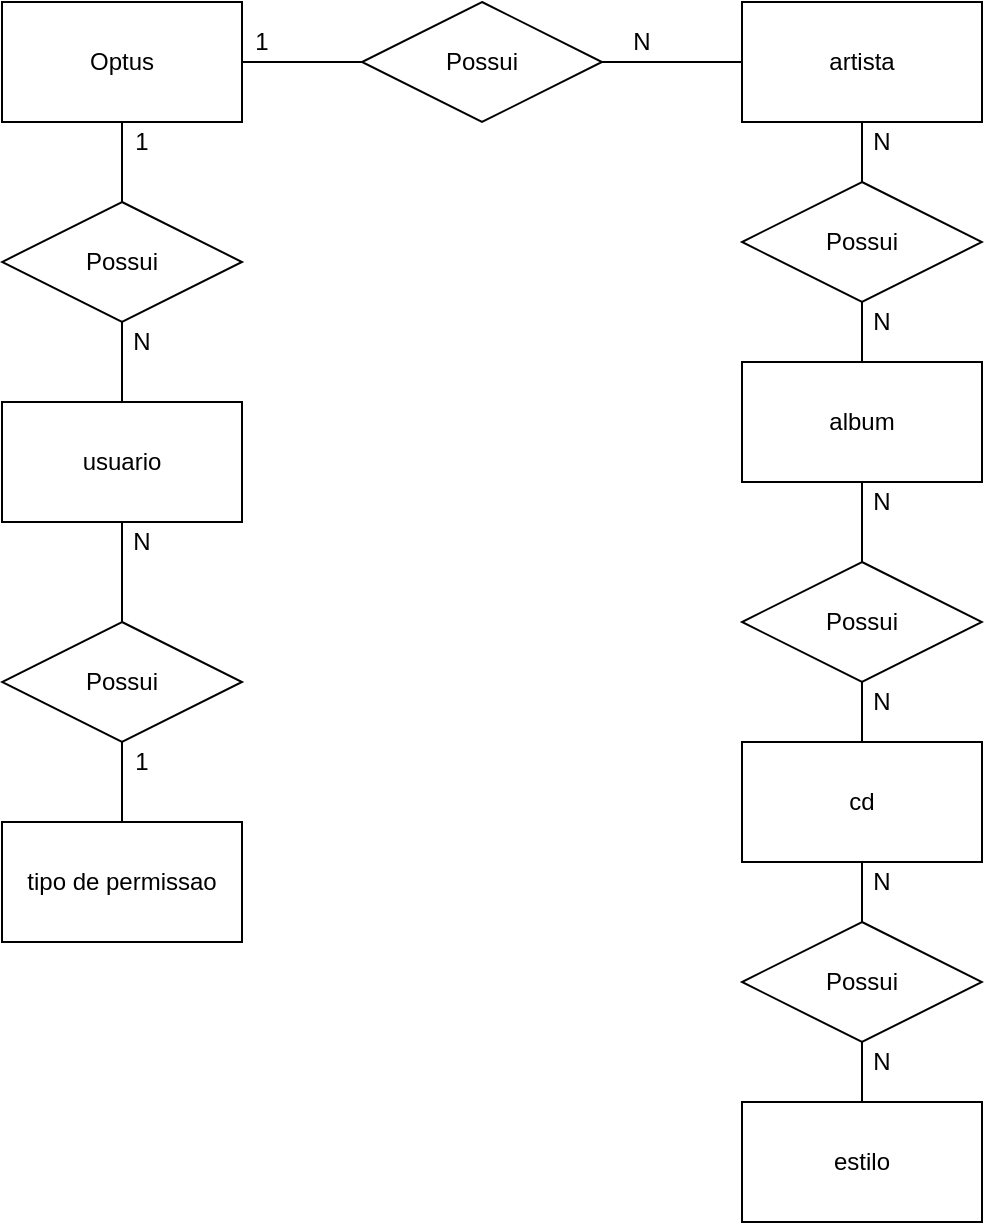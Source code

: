 <mxfile version="14.9.3" type="device"><diagram id="IxwCvXb31Fh1ktD3SyFv" name="Page-1"><mxGraphModel dx="1422" dy="794" grid="1" gridSize="10" guides="1" tooltips="1" connect="1" arrows="1" fold="1" page="1" pageScale="1" pageWidth="827" pageHeight="1169" math="0" shadow="0"><root><mxCell id="0"/><mxCell id="1" parent="0"/><mxCell id="POcAe_bo51QSspVAU9IW-7" value="" style="edgeStyle=orthogonalEdgeStyle;rounded=0;orthogonalLoop=1;jettySize=auto;html=1;endArrow=none;endFill=0;" edge="1" parent="1" source="POcAe_bo51QSspVAU9IW-1" target="POcAe_bo51QSspVAU9IW-5"><mxGeometry relative="1" as="geometry"/></mxCell><mxCell id="POcAe_bo51QSspVAU9IW-22" value="" style="edgeStyle=orthogonalEdgeStyle;rounded=0;orthogonalLoop=1;jettySize=auto;html=1;endArrow=none;endFill=0;" edge="1" parent="1" source="POcAe_bo51QSspVAU9IW-1" target="POcAe_bo51QSspVAU9IW-21"><mxGeometry relative="1" as="geometry"/></mxCell><mxCell id="POcAe_bo51QSspVAU9IW-1" value="Optus" style="rounded=0;whiteSpace=wrap;html=1;" vertex="1" parent="1"><mxGeometry x="140" y="170" width="120" height="60" as="geometry"/></mxCell><mxCell id="POcAe_bo51QSspVAU9IW-28" value="" style="edgeStyle=orthogonalEdgeStyle;rounded=0;orthogonalLoop=1;jettySize=auto;html=1;endArrow=none;endFill=0;" edge="1" parent="1" source="POcAe_bo51QSspVAU9IW-2" target="POcAe_bo51QSspVAU9IW-24"><mxGeometry relative="1" as="geometry"/></mxCell><mxCell id="POcAe_bo51QSspVAU9IW-2" value="artista" style="rounded=0;whiteSpace=wrap;html=1;" vertex="1" parent="1"><mxGeometry x="510" y="170" width="120" height="60" as="geometry"/></mxCell><mxCell id="POcAe_bo51QSspVAU9IW-30" value="" style="edgeStyle=orthogonalEdgeStyle;rounded=0;orthogonalLoop=1;jettySize=auto;html=1;endArrow=none;endFill=0;" edge="1" parent="1" source="POcAe_bo51QSspVAU9IW-3" target="POcAe_bo51QSspVAU9IW-24"><mxGeometry relative="1" as="geometry"/></mxCell><mxCell id="POcAe_bo51QSspVAU9IW-31" value="" style="edgeStyle=orthogonalEdgeStyle;rounded=0;orthogonalLoop=1;jettySize=auto;html=1;endArrow=none;endFill=0;" edge="1" parent="1" source="POcAe_bo51QSspVAU9IW-3" target="POcAe_bo51QSspVAU9IW-25"><mxGeometry relative="1" as="geometry"/></mxCell><mxCell id="POcAe_bo51QSspVAU9IW-3" value="album" style="rounded=0;whiteSpace=wrap;html=1;" vertex="1" parent="1"><mxGeometry x="510" y="350" width="120" height="60" as="geometry"/></mxCell><mxCell id="POcAe_bo51QSspVAU9IW-33" value="" style="edgeStyle=orthogonalEdgeStyle;rounded=0;orthogonalLoop=1;jettySize=auto;html=1;endArrow=none;endFill=0;" edge="1" parent="1" source="POcAe_bo51QSspVAU9IW-4" target="POcAe_bo51QSspVAU9IW-25"><mxGeometry relative="1" as="geometry"/></mxCell><mxCell id="POcAe_bo51QSspVAU9IW-4" value="cd" style="rounded=0;whiteSpace=wrap;html=1;" vertex="1" parent="1"><mxGeometry x="510" y="540" width="120" height="60" as="geometry"/></mxCell><mxCell id="POcAe_bo51QSspVAU9IW-8" value="" style="edgeStyle=orthogonalEdgeStyle;rounded=0;orthogonalLoop=1;jettySize=auto;html=1;endArrow=none;endFill=0;" edge="1" parent="1" source="POcAe_bo51QSspVAU9IW-5" target="POcAe_bo51QSspVAU9IW-6"><mxGeometry relative="1" as="geometry"/></mxCell><mxCell id="POcAe_bo51QSspVAU9IW-5" value="Possui" style="shape=rhombus;perimeter=rhombusPerimeter;whiteSpace=wrap;html=1;align=center;" vertex="1" parent="1"><mxGeometry x="140" y="270" width="120" height="60" as="geometry"/></mxCell><mxCell id="POcAe_bo51QSspVAU9IW-16" value="" style="edgeStyle=orthogonalEdgeStyle;rounded=0;orthogonalLoop=1;jettySize=auto;html=1;endArrow=none;endFill=0;" edge="1" parent="1" source="POcAe_bo51QSspVAU9IW-6" target="POcAe_bo51QSspVAU9IW-15"><mxGeometry relative="1" as="geometry"/></mxCell><mxCell id="POcAe_bo51QSspVAU9IW-6" value="usuario" style="rounded=0;whiteSpace=wrap;html=1;" vertex="1" parent="1"><mxGeometry x="140" y="370" width="120" height="60" as="geometry"/></mxCell><mxCell id="POcAe_bo51QSspVAU9IW-11" value="1" style="text;html=1;strokeColor=none;fillColor=none;align=center;verticalAlign=middle;whiteSpace=wrap;rounded=0;" vertex="1" parent="1"><mxGeometry x="190" y="230" width="40" height="20" as="geometry"/></mxCell><mxCell id="POcAe_bo51QSspVAU9IW-12" value="N" style="text;html=1;strokeColor=none;fillColor=none;align=center;verticalAlign=middle;whiteSpace=wrap;rounded=0;" vertex="1" parent="1"><mxGeometry x="190" y="330" width="40" height="20" as="geometry"/></mxCell><mxCell id="POcAe_bo51QSspVAU9IW-15" value="tipo de permissao" style="rounded=0;whiteSpace=wrap;html=1;" vertex="1" parent="1"><mxGeometry x="140" y="580" width="120" height="60" as="geometry"/></mxCell><mxCell id="POcAe_bo51QSspVAU9IW-17" value="Possui" style="shape=rhombus;perimeter=rhombusPerimeter;whiteSpace=wrap;html=1;align=center;" vertex="1" parent="1"><mxGeometry x="140" y="480" width="120" height="60" as="geometry"/></mxCell><mxCell id="POcAe_bo51QSspVAU9IW-18" value="N" style="text;html=1;strokeColor=none;fillColor=none;align=center;verticalAlign=middle;whiteSpace=wrap;rounded=0;" vertex="1" parent="1"><mxGeometry x="190" y="430" width="40" height="20" as="geometry"/></mxCell><mxCell id="POcAe_bo51QSspVAU9IW-19" value="1" style="text;html=1;strokeColor=none;fillColor=none;align=center;verticalAlign=middle;whiteSpace=wrap;rounded=0;" vertex="1" parent="1"><mxGeometry x="190" y="540" width="40" height="20" as="geometry"/></mxCell><mxCell id="POcAe_bo51QSspVAU9IW-23" value="" style="edgeStyle=orthogonalEdgeStyle;rounded=0;orthogonalLoop=1;jettySize=auto;html=1;endArrow=none;endFill=0;" edge="1" parent="1" source="POcAe_bo51QSspVAU9IW-21" target="POcAe_bo51QSspVAU9IW-2"><mxGeometry relative="1" as="geometry"/></mxCell><mxCell id="POcAe_bo51QSspVAU9IW-21" value="Possui" style="shape=rhombus;perimeter=rhombusPerimeter;whiteSpace=wrap;html=1;align=center;" vertex="1" parent="1"><mxGeometry x="320" y="170" width="120" height="60" as="geometry"/></mxCell><mxCell id="POcAe_bo51QSspVAU9IW-24" value="Possui" style="shape=rhombus;perimeter=rhombusPerimeter;whiteSpace=wrap;html=1;align=center;" vertex="1" parent="1"><mxGeometry x="510" y="260" width="120" height="60" as="geometry"/></mxCell><mxCell id="POcAe_bo51QSspVAU9IW-25" value="Possui" style="shape=rhombus;perimeter=rhombusPerimeter;whiteSpace=wrap;html=1;align=center;" vertex="1" parent="1"><mxGeometry x="510" y="450" width="120" height="60" as="geometry"/></mxCell><mxCell id="POcAe_bo51QSspVAU9IW-34" value="" style="edgeStyle=orthogonalEdgeStyle;rounded=0;orthogonalLoop=1;jettySize=auto;html=1;endArrow=none;endFill=0;" edge="1" parent="1" source="POcAe_bo51QSspVAU9IW-26" target="POcAe_bo51QSspVAU9IW-4"><mxGeometry relative="1" as="geometry"/></mxCell><mxCell id="POcAe_bo51QSspVAU9IW-35" value="" style="edgeStyle=orthogonalEdgeStyle;rounded=0;orthogonalLoop=1;jettySize=auto;html=1;endArrow=none;endFill=0;" edge="1" parent="1" source="POcAe_bo51QSspVAU9IW-26" target="POcAe_bo51QSspVAU9IW-27"><mxGeometry relative="1" as="geometry"/></mxCell><mxCell id="POcAe_bo51QSspVAU9IW-26" value="Possui" style="shape=rhombus;perimeter=rhombusPerimeter;whiteSpace=wrap;html=1;align=center;" vertex="1" parent="1"><mxGeometry x="510" y="630" width="120" height="60" as="geometry"/></mxCell><mxCell id="POcAe_bo51QSspVAU9IW-27" value="estilo" style="rounded=0;whiteSpace=wrap;html=1;" vertex="1" parent="1"><mxGeometry x="510" y="720" width="120" height="60" as="geometry"/></mxCell><mxCell id="POcAe_bo51QSspVAU9IW-36" value="1" style="text;html=1;strokeColor=none;fillColor=none;align=center;verticalAlign=middle;whiteSpace=wrap;rounded=0;" vertex="1" parent="1"><mxGeometry x="250" y="180" width="40" height="20" as="geometry"/></mxCell><mxCell id="POcAe_bo51QSspVAU9IW-37" value="N" style="text;html=1;strokeColor=none;fillColor=none;align=center;verticalAlign=middle;whiteSpace=wrap;rounded=0;" vertex="1" parent="1"><mxGeometry x="440" y="180" width="40" height="20" as="geometry"/></mxCell><mxCell id="POcAe_bo51QSspVAU9IW-38" value="N" style="text;html=1;strokeColor=none;fillColor=none;align=center;verticalAlign=middle;whiteSpace=wrap;rounded=0;" vertex="1" parent="1"><mxGeometry x="560" y="230" width="40" height="20" as="geometry"/></mxCell><mxCell id="POcAe_bo51QSspVAU9IW-39" value="N" style="text;html=1;strokeColor=none;fillColor=none;align=center;verticalAlign=middle;whiteSpace=wrap;rounded=0;" vertex="1" parent="1"><mxGeometry x="560" y="320" width="40" height="20" as="geometry"/></mxCell><mxCell id="POcAe_bo51QSspVAU9IW-40" value="N" style="text;html=1;strokeColor=none;fillColor=none;align=center;verticalAlign=middle;whiteSpace=wrap;rounded=0;" vertex="1" parent="1"><mxGeometry x="560" y="410" width="40" height="20" as="geometry"/></mxCell><mxCell id="POcAe_bo51QSspVAU9IW-41" value="N" style="text;html=1;strokeColor=none;fillColor=none;align=center;verticalAlign=middle;whiteSpace=wrap;rounded=0;" vertex="1" parent="1"><mxGeometry x="560" y="510" width="40" height="20" as="geometry"/></mxCell><mxCell id="POcAe_bo51QSspVAU9IW-42" value="N" style="text;html=1;strokeColor=none;fillColor=none;align=center;verticalAlign=middle;whiteSpace=wrap;rounded=0;" vertex="1" parent="1"><mxGeometry x="560" y="600" width="40" height="20" as="geometry"/></mxCell><mxCell id="POcAe_bo51QSspVAU9IW-43" value="N" style="text;html=1;strokeColor=none;fillColor=none;align=center;verticalAlign=middle;whiteSpace=wrap;rounded=0;" vertex="1" parent="1"><mxGeometry x="560" y="690" width="40" height="20" as="geometry"/></mxCell></root></mxGraphModel></diagram></mxfile>